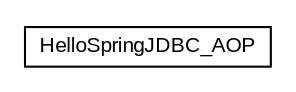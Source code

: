 #!/usr/local/bin/dot
#
# Class diagram 
# Generated by UMLGraph version R5_6 (http://www.umlgraph.org/)
#

digraph G {
	edge [fontname="arial",fontsize=10,labelfontname="arial",labelfontsize=10];
	node [fontname="arial",fontsize=10,shape=plaintext];
	nodesep=0.25;
	ranksep=0.5;
	// spring.jdbc.aop.aspectj.HelloSpringJDBC_AOP
	c6440 [label=<<table title="spring.jdbc.aop.aspectj.HelloSpringJDBC_AOP" border="0" cellborder="1" cellspacing="0" cellpadding="2" port="p" href="./HelloSpringJDBC_AOP.html">
		<tr><td><table border="0" cellspacing="0" cellpadding="1">
<tr><td align="center" balign="center"> HelloSpringJDBC_AOP </td></tr>
		</table></td></tr>
		</table>>, URL="./HelloSpringJDBC_AOP.html", fontname="arial", fontcolor="black", fontsize=10.0];
}

